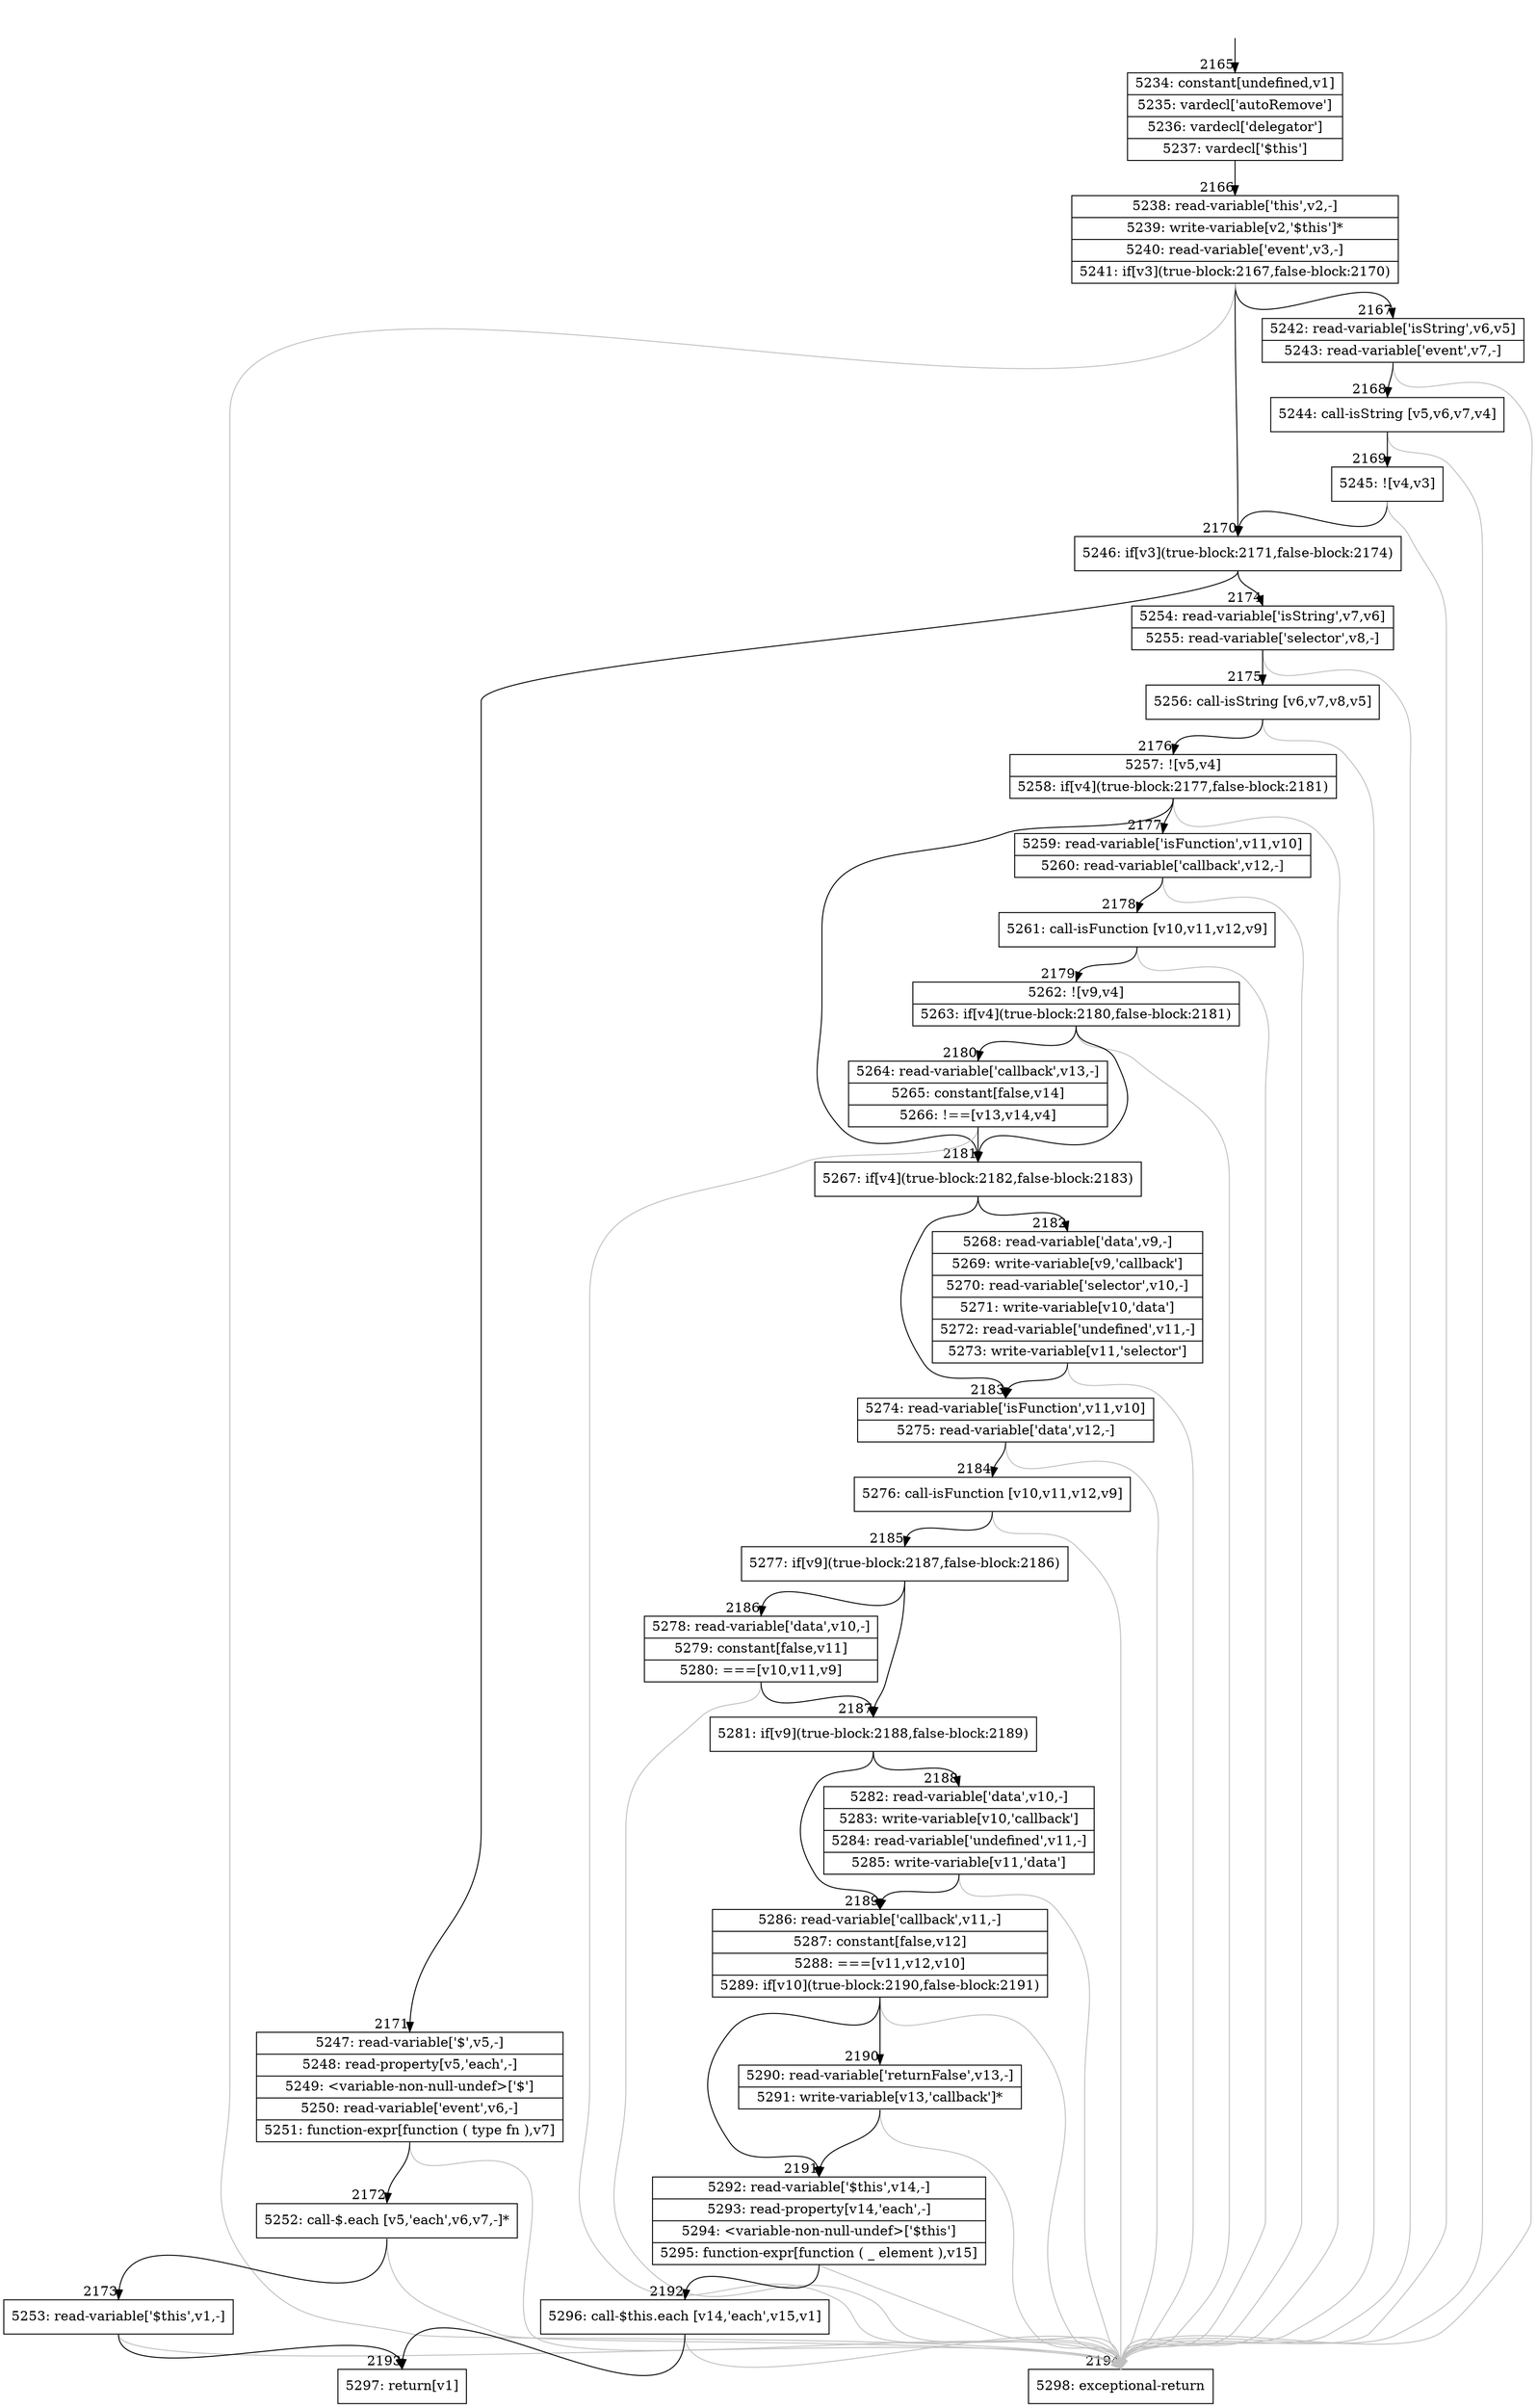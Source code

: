 digraph {
rankdir="TD"
BB_entry195[shape=none,label=""];
BB_entry195 -> BB2165 [tailport=s, headport=n, headlabel="    2165"]
BB2165 [shape=record label="{5234: constant[undefined,v1]|5235: vardecl['autoRemove']|5236: vardecl['delegator']|5237: vardecl['$this']}" ] 
BB2165 -> BB2166 [tailport=s, headport=n, headlabel="      2166"]
BB2166 [shape=record label="{5238: read-variable['this',v2,-]|5239: write-variable[v2,'$this']*|5240: read-variable['event',v3,-]|5241: if[v3](true-block:2167,false-block:2170)}" ] 
BB2166 -> BB2170 [tailport=s, headport=n, headlabel="      2170"]
BB2166 -> BB2167 [tailport=s, headport=n, headlabel="      2167"]
BB2166 -> BB2194 [tailport=s, headport=n, color=gray, headlabel="      2194"]
BB2167 [shape=record label="{5242: read-variable['isString',v6,v5]|5243: read-variable['event',v7,-]}" ] 
BB2167 -> BB2168 [tailport=s, headport=n, headlabel="      2168"]
BB2167 -> BB2194 [tailport=s, headport=n, color=gray]
BB2168 [shape=record label="{5244: call-isString [v5,v6,v7,v4]}" ] 
BB2168 -> BB2169 [tailport=s, headport=n, headlabel="      2169"]
BB2168 -> BB2194 [tailport=s, headport=n, color=gray]
BB2169 [shape=record label="{5245: ![v4,v3]}" ] 
BB2169 -> BB2170 [tailport=s, headport=n]
BB2169 -> BB2194 [tailport=s, headport=n, color=gray]
BB2170 [shape=record label="{5246: if[v3](true-block:2171,false-block:2174)}" ] 
BB2170 -> BB2171 [tailport=s, headport=n, headlabel="      2171"]
BB2170 -> BB2174 [tailport=s, headport=n, headlabel="      2174"]
BB2171 [shape=record label="{5247: read-variable['$',v5,-]|5248: read-property[v5,'each',-]|5249: \<variable-non-null-undef\>['$']|5250: read-variable['event',v6,-]|5251: function-expr[function ( type fn ),v7]}" ] 
BB2171 -> BB2172 [tailport=s, headport=n, headlabel="      2172"]
BB2171 -> BB2194 [tailport=s, headport=n, color=gray]
BB2172 [shape=record label="{5252: call-$.each [v5,'each',v6,v7,-]*}" ] 
BB2172 -> BB2173 [tailport=s, headport=n, headlabel="      2173"]
BB2172 -> BB2194 [tailport=s, headport=n, color=gray]
BB2173 [shape=record label="{5253: read-variable['$this',v1,-]}" ] 
BB2173 -> BB2193 [tailport=s, headport=n, headlabel="      2193"]
BB2173 -> BB2194 [tailport=s, headport=n, color=gray]
BB2174 [shape=record label="{5254: read-variable['isString',v7,v6]|5255: read-variable['selector',v8,-]}" ] 
BB2174 -> BB2175 [tailport=s, headport=n, headlabel="      2175"]
BB2174 -> BB2194 [tailport=s, headport=n, color=gray]
BB2175 [shape=record label="{5256: call-isString [v6,v7,v8,v5]}" ] 
BB2175 -> BB2176 [tailport=s, headport=n, headlabel="      2176"]
BB2175 -> BB2194 [tailport=s, headport=n, color=gray]
BB2176 [shape=record label="{5257: ![v5,v4]|5258: if[v4](true-block:2177,false-block:2181)}" ] 
BB2176 -> BB2181 [tailport=s, headport=n, headlabel="      2181"]
BB2176 -> BB2177 [tailport=s, headport=n, headlabel="      2177"]
BB2176 -> BB2194 [tailport=s, headport=n, color=gray]
BB2177 [shape=record label="{5259: read-variable['isFunction',v11,v10]|5260: read-variable['callback',v12,-]}" ] 
BB2177 -> BB2178 [tailport=s, headport=n, headlabel="      2178"]
BB2177 -> BB2194 [tailport=s, headport=n, color=gray]
BB2178 [shape=record label="{5261: call-isFunction [v10,v11,v12,v9]}" ] 
BB2178 -> BB2179 [tailport=s, headport=n, headlabel="      2179"]
BB2178 -> BB2194 [tailport=s, headport=n, color=gray]
BB2179 [shape=record label="{5262: ![v9,v4]|5263: if[v4](true-block:2180,false-block:2181)}" ] 
BB2179 -> BB2181 [tailport=s, headport=n]
BB2179 -> BB2180 [tailport=s, headport=n, headlabel="      2180"]
BB2179 -> BB2194 [tailport=s, headport=n, color=gray]
BB2180 [shape=record label="{5264: read-variable['callback',v13,-]|5265: constant[false,v14]|5266: !==[v13,v14,v4]}" ] 
BB2180 -> BB2181 [tailport=s, headport=n]
BB2180 -> BB2194 [tailport=s, headport=n, color=gray]
BB2181 [shape=record label="{5267: if[v4](true-block:2182,false-block:2183)}" ] 
BB2181 -> BB2182 [tailport=s, headport=n, headlabel="      2182"]
BB2181 -> BB2183 [tailport=s, headport=n, headlabel="      2183"]
BB2182 [shape=record label="{5268: read-variable['data',v9,-]|5269: write-variable[v9,'callback']|5270: read-variable['selector',v10,-]|5271: write-variable[v10,'data']|5272: read-variable['undefined',v11,-]|5273: write-variable[v11,'selector']}" ] 
BB2182 -> BB2183 [tailport=s, headport=n]
BB2182 -> BB2194 [tailport=s, headport=n, color=gray]
BB2183 [shape=record label="{5274: read-variable['isFunction',v11,v10]|5275: read-variable['data',v12,-]}" ] 
BB2183 -> BB2184 [tailport=s, headport=n, headlabel="      2184"]
BB2183 -> BB2194 [tailport=s, headport=n, color=gray]
BB2184 [shape=record label="{5276: call-isFunction [v10,v11,v12,v9]}" ] 
BB2184 -> BB2185 [tailport=s, headport=n, headlabel="      2185"]
BB2184 -> BB2194 [tailport=s, headport=n, color=gray]
BB2185 [shape=record label="{5277: if[v9](true-block:2187,false-block:2186)}" ] 
BB2185 -> BB2187 [tailport=s, headport=n, headlabel="      2187"]
BB2185 -> BB2186 [tailport=s, headport=n, headlabel="      2186"]
BB2186 [shape=record label="{5278: read-variable['data',v10,-]|5279: constant[false,v11]|5280: ===[v10,v11,v9]}" ] 
BB2186 -> BB2187 [tailport=s, headport=n]
BB2186 -> BB2194 [tailport=s, headport=n, color=gray]
BB2187 [shape=record label="{5281: if[v9](true-block:2188,false-block:2189)}" ] 
BB2187 -> BB2188 [tailport=s, headport=n, headlabel="      2188"]
BB2187 -> BB2189 [tailport=s, headport=n, headlabel="      2189"]
BB2188 [shape=record label="{5282: read-variable['data',v10,-]|5283: write-variable[v10,'callback']|5284: read-variable['undefined',v11,-]|5285: write-variable[v11,'data']}" ] 
BB2188 -> BB2189 [tailport=s, headport=n]
BB2188 -> BB2194 [tailport=s, headport=n, color=gray]
BB2189 [shape=record label="{5286: read-variable['callback',v11,-]|5287: constant[false,v12]|5288: ===[v11,v12,v10]|5289: if[v10](true-block:2190,false-block:2191)}" ] 
BB2189 -> BB2190 [tailport=s, headport=n, headlabel="      2190"]
BB2189 -> BB2191 [tailport=s, headport=n, headlabel="      2191"]
BB2189 -> BB2194 [tailport=s, headport=n, color=gray]
BB2190 [shape=record label="{5290: read-variable['returnFalse',v13,-]|5291: write-variable[v13,'callback']*}" ] 
BB2190 -> BB2191 [tailport=s, headport=n]
BB2190 -> BB2194 [tailport=s, headport=n, color=gray]
BB2191 [shape=record label="{5292: read-variable['$this',v14,-]|5293: read-property[v14,'each',-]|5294: \<variable-non-null-undef\>['$this']|5295: function-expr[function ( _ element ),v15]}" ] 
BB2191 -> BB2192 [tailport=s, headport=n, headlabel="      2192"]
BB2191 -> BB2194 [tailport=s, headport=n, color=gray]
BB2192 [shape=record label="{5296: call-$this.each [v14,'each',v15,v1]}" ] 
BB2192 -> BB2193 [tailport=s, headport=n]
BB2192 -> BB2194 [tailport=s, headport=n, color=gray]
BB2193 [shape=record label="{5297: return[v1]}" ] 
BB2194 [shape=record label="{5298: exceptional-return}" ] 
//#$~ 1086
}
